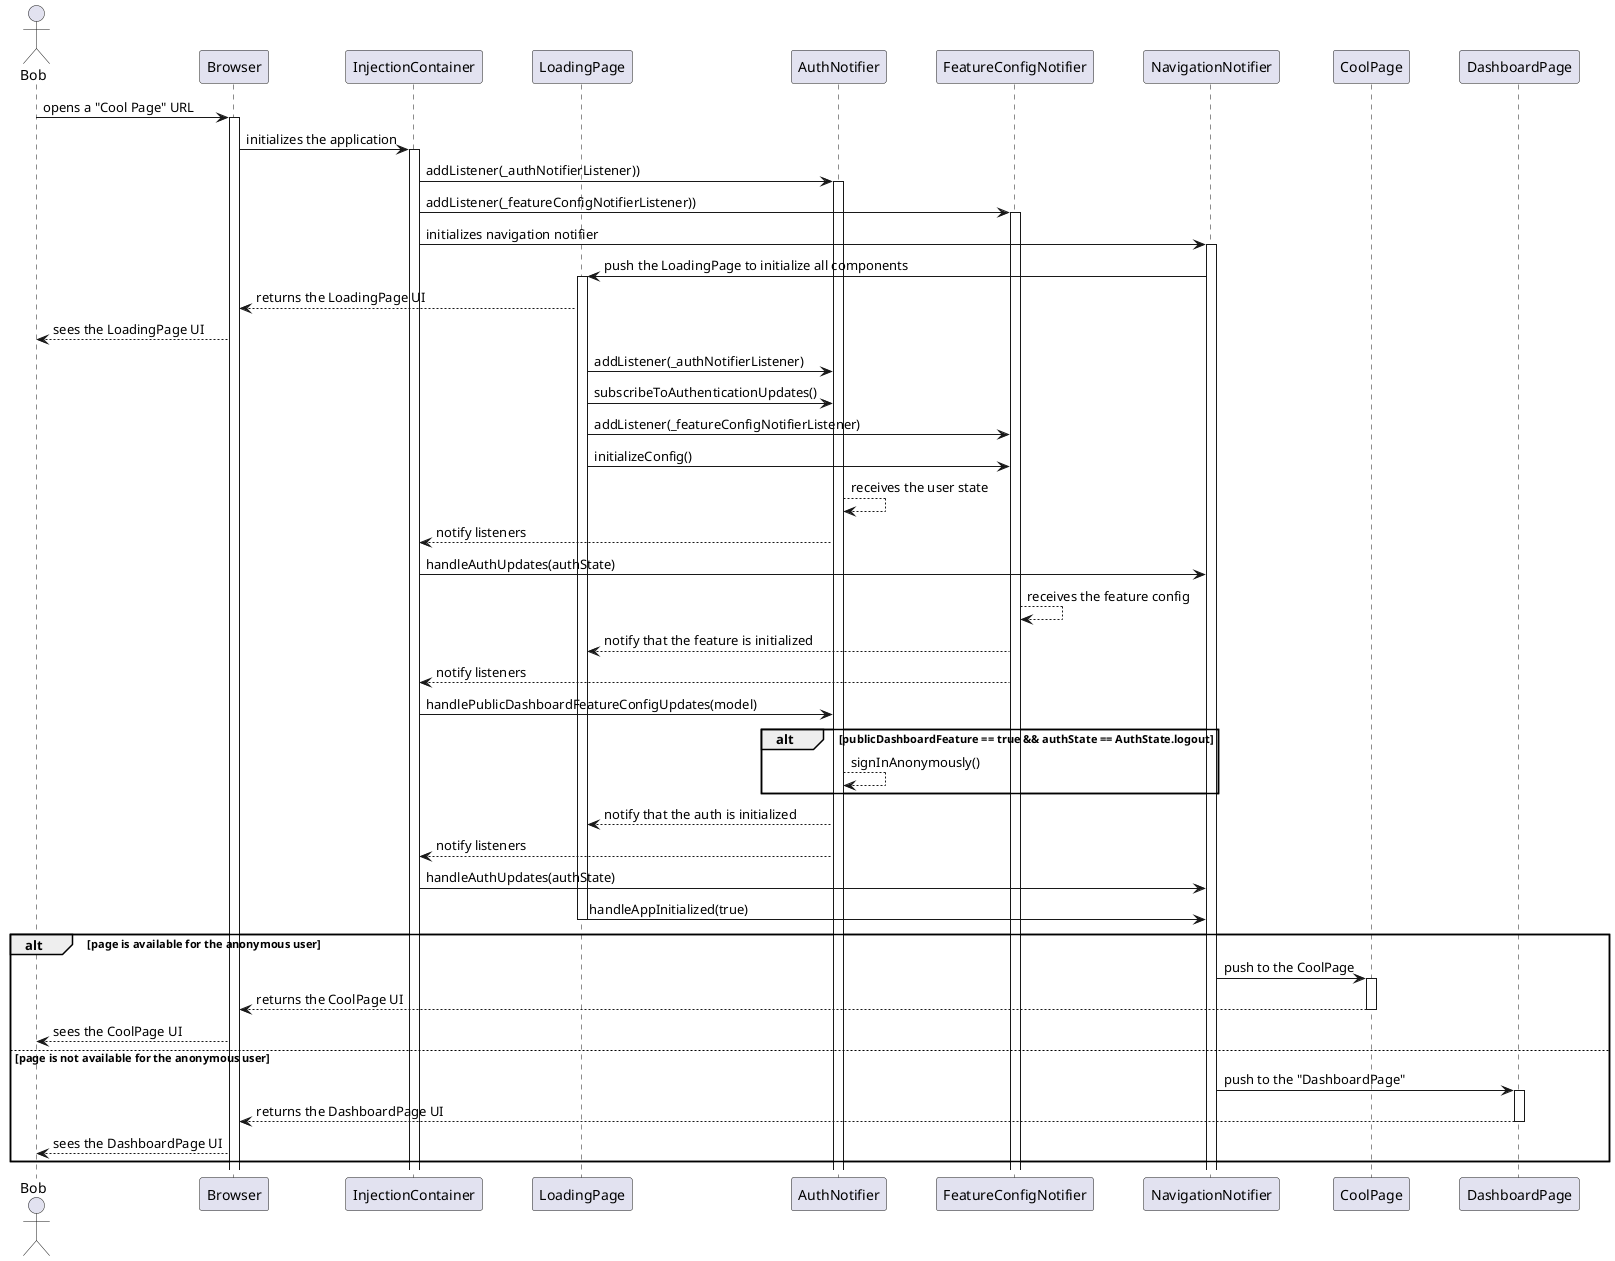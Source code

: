 @startuml public_dashboard_sequence_diagram

skinparam ParticipantPadding 20
skinparam BoxPadding 10

actor Bob

participant Browser
participant InjectionContainer
participant LoadingPage
participant AuthNotifier
participant FeatureConfigNotifier
participant NavigationNotifier
participant CoolPage
participant DashboardPage

Bob -> Browser ++:  opens a "Cool Page" URL
Browser -> InjectionContainer ++: initializes the application
InjectionContainer -> AuthNotifier ++: addListener(_authNotifierListener))
InjectionContainer -> FeatureConfigNotifier ++: addListener(_featureConfigNotifierListener))
InjectionContainer -> NavigationNotifier ++: initializes navigation notifier
NavigationNotifier -> LoadingPage ++: push the LoadingPage to initialize all components
LoadingPage --> Browser: returns the LoadingPage UI
Browser --> Bob: sees the LoadingPage UI

LoadingPage -> AuthNotifier: addListener(_authNotifierListener)
LoadingPage -> AuthNotifier: subscribeToAuthenticationUpdates()
LoadingPage -> FeatureConfigNotifier: addListener(_featureConfigNotifierListener)
LoadingPage -> FeatureConfigNotifier: initializeConfig()

AuthNotifier --> AuthNotifier: receives the user state
AuthNotifier --> InjectionContainer: notify listeners
InjectionContainer -> NavigationNotifier: handleAuthUpdates(authState)

FeatureConfigNotifier --> FeatureConfigNotifier: receives the feature config
FeatureConfigNotifier --> LoadingPage: notify that the feature is initialized
FeatureConfigNotifier --> InjectionContainer: notify listeners
InjectionContainer -> AuthNotifier: handlePublicDashboardFeatureConfigUpdates(model)

alt publicDashboardFeature == true && authState == AuthState.logout
AuthNotifier --> AuthNotifier: signInAnonymously()
end

AuthNotifier --> LoadingPage: notify that the auth is initialized
AuthNotifier --> InjectionContainer: notify listeners
InjectionContainer -> NavigationNotifier: handleAuthUpdates(authState)
LoadingPage -> NavigationNotifier: handleAppInitialized(true)
LoadingPage--

alt page is available for the anonymous user
NavigationNotifier -> CoolPage ++: push to the CoolPage
CoolPage --> Browser --: returns the CoolPage UI
Browser --> Bob: sees the CoolPage UI
else page is not available for the anonymous user
NavigationNotifier -> DashboardPage ++: push to the "DashboardPage"
DashboardPage --> Browser --: returns the DashboardPage UI
Browser --> Bob: sees the DashboardPage UI
end

@enduml
